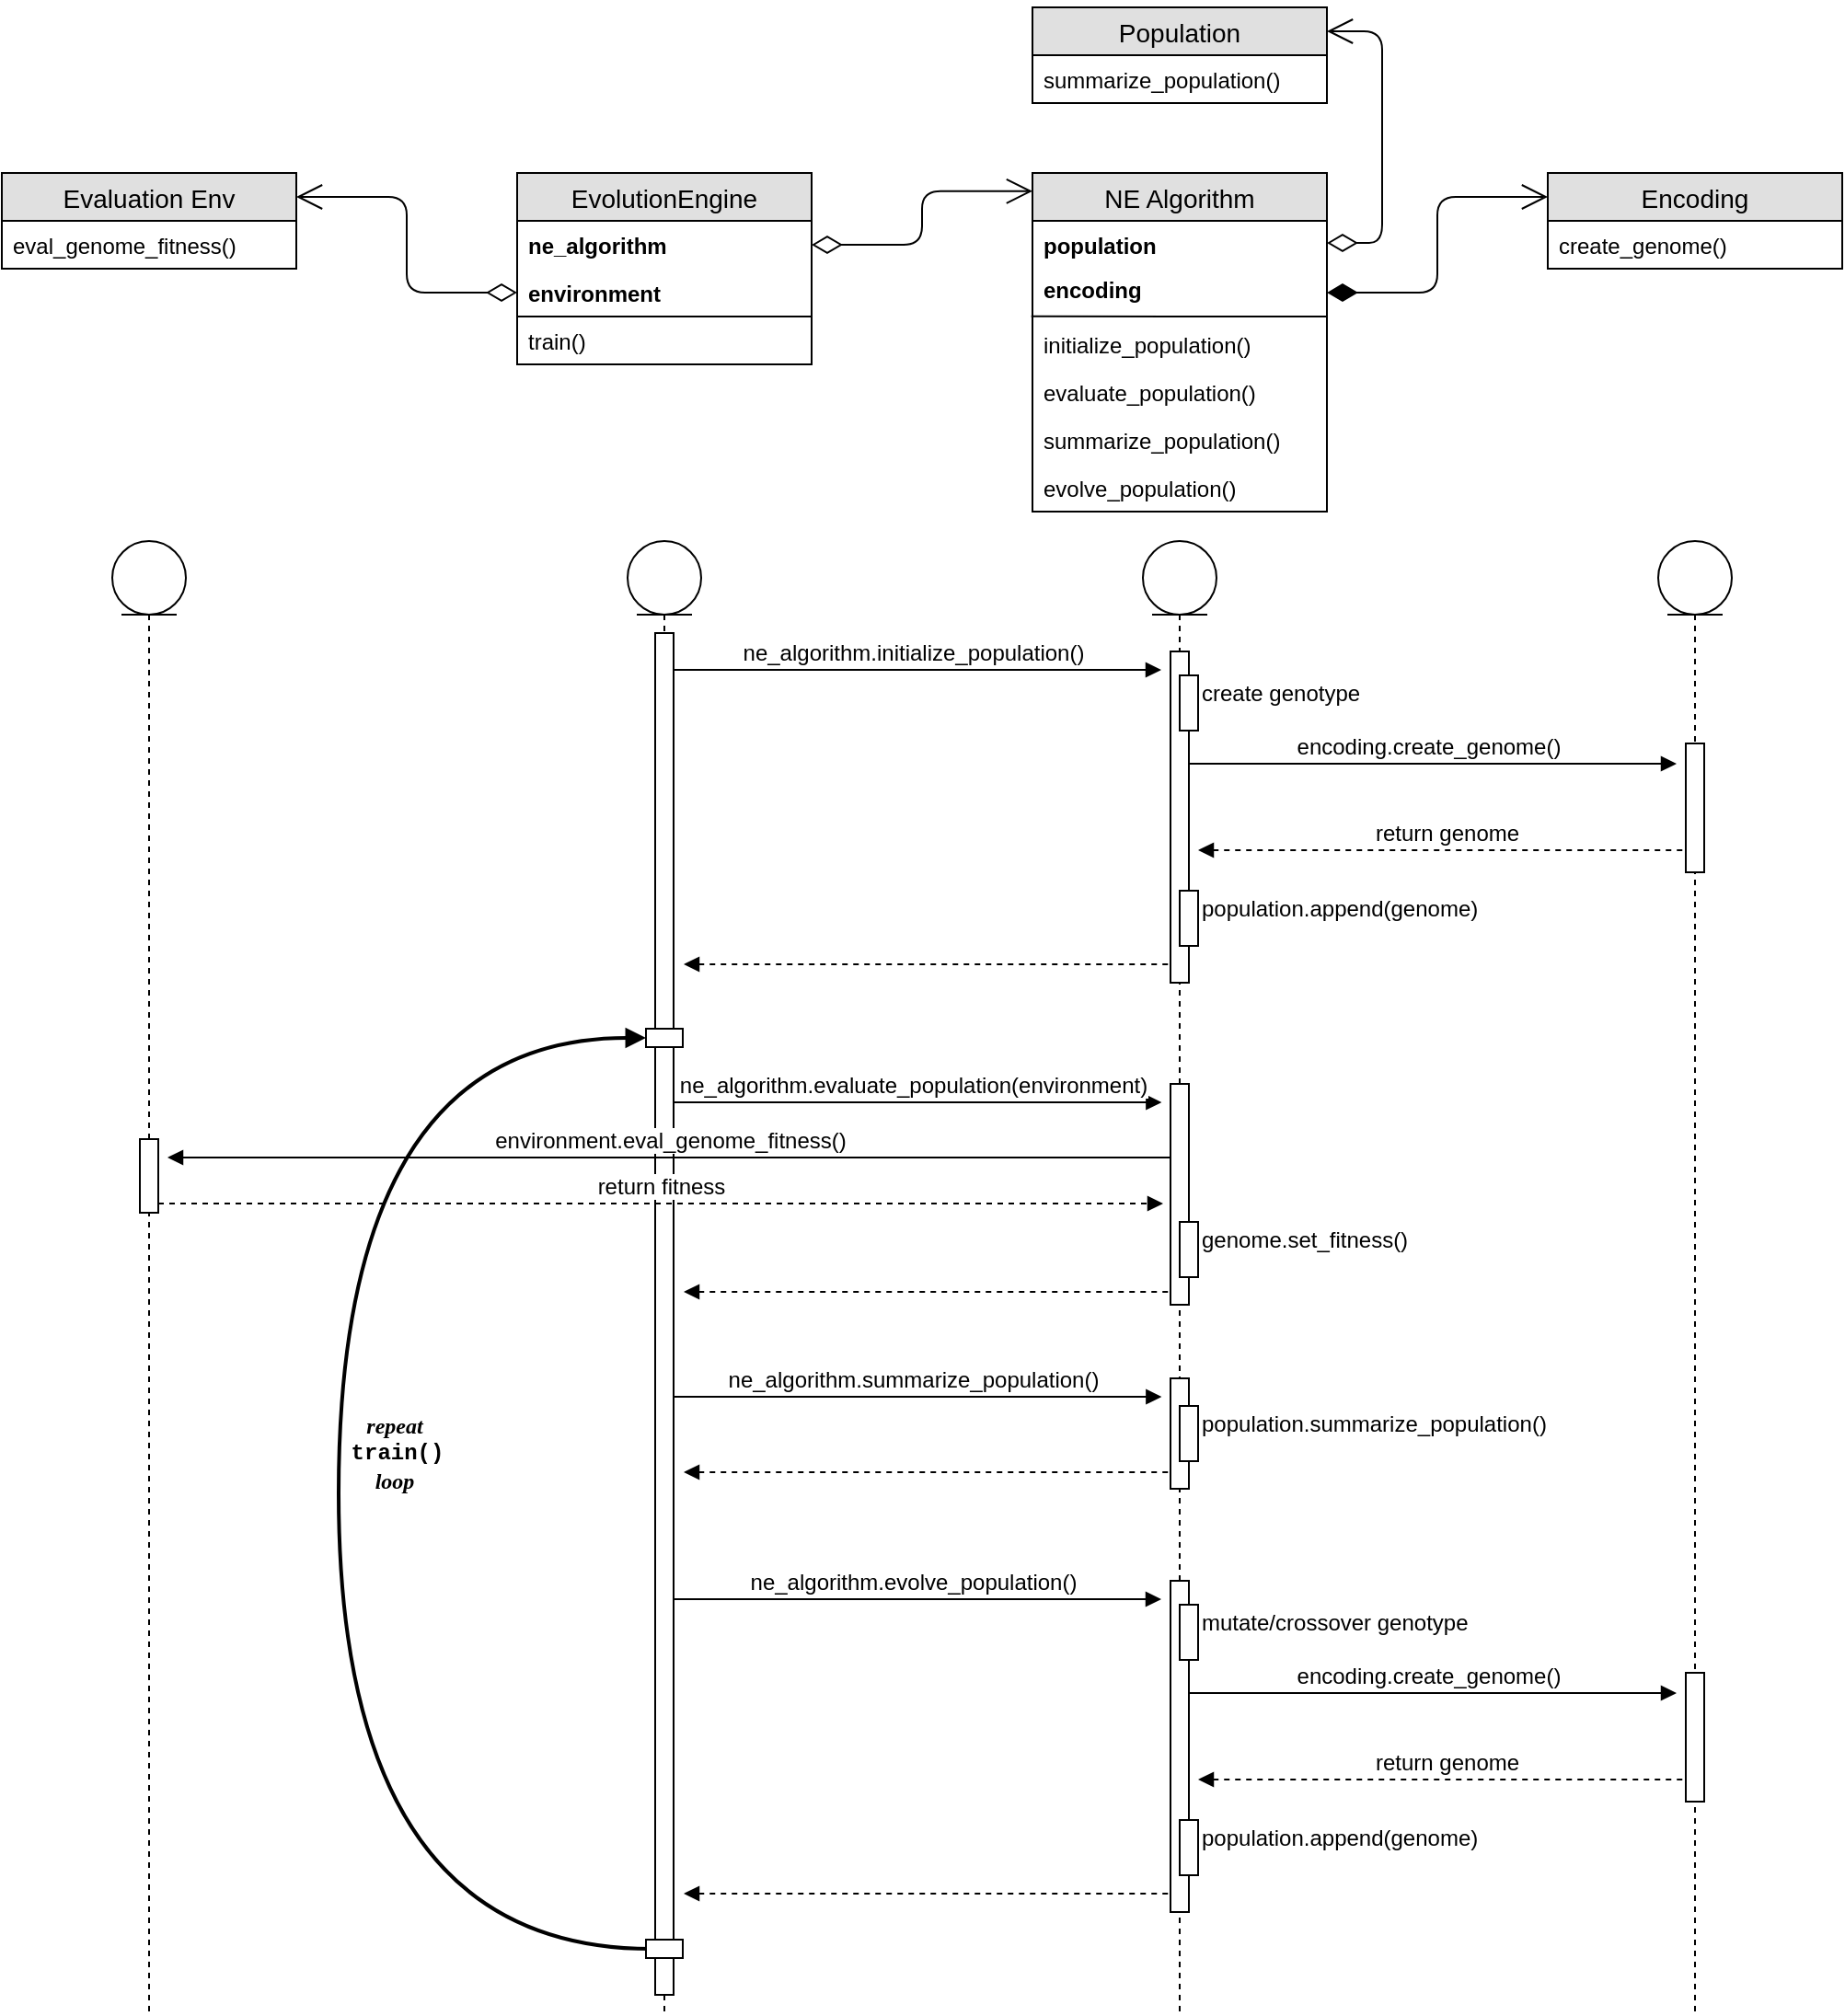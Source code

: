 <mxfile version="13.6.4" type="device"><diagram id="IApC3F73qu_7Cs0dcZ0t" name="Page-1"><mxGraphModel dx="2363" dy="1320" grid="1" gridSize="10" guides="1" tooltips="1" connect="1" arrows="1" fold="1" page="0" pageScale="1" pageWidth="850" pageHeight="1100" math="0" shadow="0"><root><mxCell id="0"/><mxCell id="1" parent="0"/><mxCell id="AbpniipO7Uu0qhivR_qx-54" value="&lt;div&gt;&lt;i&gt;repeat&lt;/i&gt;&lt;/div&gt;&lt;div&gt;&lt;i&gt;&amp;nbsp;&lt;/i&gt;&lt;font face=&quot;Courier New&quot;&gt;train()&lt;/font&gt;&lt;i&gt; &lt;br&gt;&lt;/i&gt;&lt;/div&gt;&lt;div&gt;&lt;i&gt;loop&lt;br&gt;&lt;/i&gt;&lt;/div&gt;" style="html=1;verticalAlign=bottom;endArrow=block;labelBackgroundColor=none;fontFamily=Verdana;fontSize=12;elbow=vertical;edgeStyle=orthogonalEdgeStyle;curved=1;strokeWidth=2;fontStyle=1" edge="1" parent="1"><mxGeometry x="-0.001" y="-30" relative="1" as="geometry"><mxPoint x="593" y="1085" as="sourcePoint"/><mxPoint x="590" y="590" as="targetPoint"/><Array as="points"><mxPoint x="423" y="1085"/><mxPoint x="423" y="590"/></Array><mxPoint as="offset"/></mxGeometry></mxCell><mxCell id="AbpniipO7Uu0qhivR_qx-44" value="&lt;font style=&quot;font-size: 12px&quot;&gt;ne_algorithm.evolve_population()&lt;/font&gt;" style="html=1;verticalAlign=bottom;endArrow=block;" edge="1" parent="1"><mxGeometry relative="1" as="geometry"><mxPoint x="599.324" y="895" as="sourcePoint"/><mxPoint x="870" y="895" as="targetPoint"/></mxGeometry></mxCell><mxCell id="AbpniipO7Uu0qhivR_qx-36" value="&lt;font style=&quot;font-size: 12px&quot;&gt;ne_algorithm.summarize_population()&lt;/font&gt;" style="html=1;verticalAlign=bottom;endArrow=block;" edge="1" parent="1"><mxGeometry relative="1" as="geometry"><mxPoint x="600" y="785" as="sourcePoint"/><mxPoint x="870.19" y="785" as="targetPoint"/></mxGeometry></mxCell><mxCell id="AbpniipO7Uu0qhivR_qx-34" value="" style="html=1;verticalAlign=bottom;endArrow=none;startArrow=block;startFill=1;endFill=0;dashed=1;" edge="1" parent="1"><mxGeometry relative="1" as="geometry"><mxPoint x="610.5" y="728" as="sourcePoint"/><mxPoint x="880.0" y="728" as="targetPoint"/></mxGeometry></mxCell><mxCell id="AbpniipO7Uu0qhivR_qx-28" value="&lt;font style=&quot;font-size: 12px&quot;&gt;ne_algorithm.evaluate_population(environment)&lt;/font&gt;" style="html=1;verticalAlign=bottom;endArrow=block;" edge="1" parent="1"><mxGeometry relative="1" as="geometry"><mxPoint x="600" y="625" as="sourcePoint"/><mxPoint x="870.19" y="625" as="targetPoint"/></mxGeometry></mxCell><mxCell id="AbpniipO7Uu0qhivR_qx-25" value="" style="html=1;verticalAlign=bottom;endArrow=none;startArrow=block;startFill=1;endFill=0;dashed=1;" edge="1" parent="1"><mxGeometry relative="1" as="geometry"><mxPoint x="610.5" y="550" as="sourcePoint"/><mxPoint x="880.0" y="550" as="targetPoint"/></mxGeometry></mxCell><mxCell id="AbpniipO7Uu0qhivR_qx-20" value="&lt;font style=&quot;font-size: 12px&quot;&gt;encoding.create_genome&lt;font style=&quot;font-size: 12px&quot;&gt;()&lt;/font&gt;&lt;/font&gt;" style="html=1;verticalAlign=bottom;endArrow=block;" edge="1" parent="1"><mxGeometry relative="1" as="geometry"><mxPoint x="879.5" y="441" as="sourcePoint"/><mxPoint x="1150" y="441" as="targetPoint"/></mxGeometry></mxCell><mxCell id="AbpniipO7Uu0qhivR_qx-21" value="&lt;font style=&quot;font-size: 12px&quot;&gt;return genome&lt;br&gt;&lt;/font&gt;" style="html=1;verticalAlign=bottom;endArrow=none;startArrow=block;startFill=1;endFill=0;dashed=1;" edge="1" parent="1"><mxGeometry relative="1" as="geometry"><mxPoint x="890" y="488" as="sourcePoint"/><mxPoint x="1159.5" y="488" as="targetPoint"/></mxGeometry></mxCell><mxCell id="AbpniipO7Uu0qhivR_qx-13" value="&lt;font style=&quot;font-size: 12px&quot;&gt;ne_algorithm.initialize_population()&lt;/font&gt;" style="html=1;verticalAlign=bottom;endArrow=block;" edge="1" parent="1" source="AbpniipO7Uu0qhivR_qx-9"><mxGeometry relative="1" as="geometry"><mxPoint x="650" y="390" as="sourcePoint"/><mxPoint x="870" y="390" as="targetPoint"/></mxGeometry></mxCell><mxCell id="NnpL7uGrCPb2P0R8XdP2-20" value="" style="group" parent="1" vertex="1" connectable="0"><mxGeometry x="800" y="30" width="160" height="156" as="geometry"/></mxCell><mxCell id="NnpL7uGrCPb2P0R8XdP2-21" value="Population" style="swimlane;fontStyle=0;childLayout=stackLayout;horizontal=1;startSize=26;fillColor=#e0e0e0;horizontalStack=0;resizeParent=1;resizeParentMax=0;resizeLast=0;collapsible=1;marginBottom=0;swimlaneFillColor=#ffffff;align=center;fontSize=14;" parent="NnpL7uGrCPb2P0R8XdP2-20" vertex="1"><mxGeometry width="160" height="52" as="geometry"><mxRectangle width="100" height="26" as="alternateBounds"/></mxGeometry></mxCell><mxCell id="NnpL7uGrCPb2P0R8XdP2-29" value="summarize_population()" style="text;strokeColor=none;fillColor=none;spacingLeft=4;spacingRight=4;overflow=hidden;rotatable=0;points=[[0,0.5],[1,0.5]];portConstraint=eastwest;fontSize=12;" parent="NnpL7uGrCPb2P0R8XdP2-21" vertex="1"><mxGeometry y="26" width="160" height="26" as="geometry"/></mxCell><mxCell id="NnpL7uGrCPb2P0R8XdP2-53" value="" style="endArrow=open;html=1;endSize=12;startArrow=diamondThin;startSize=14;startFill=0;edgeStyle=orthogonalEdgeStyle;align=left;verticalAlign=bottom;exitX=0;exitY=0.5;exitDx=0;exitDy=0;entryX=1;entryY=0.25;entryDx=0;entryDy=0;" parent="1" source="NnpL7uGrCPb2P0R8XdP2-14" target="NnpL7uGrCPb2P0R8XdP2-31" edge="1"><mxGeometry x="-1" y="3" relative="1" as="geometry"><mxPoint x="110" y="956" as="sourcePoint"/><mxPoint x="270" y="956" as="targetPoint"/></mxGeometry></mxCell><mxCell id="NnpL7uGrCPb2P0R8XdP2-67" value="" style="endArrow=open;html=1;endSize=12;startArrow=diamondThin;startSize=14;startFill=1;edgeStyle=orthogonalEdgeStyle;align=left;verticalAlign=bottom;entryX=0;entryY=0.25;entryDx=0;entryDy=0;exitX=1;exitY=0.5;exitDx=0;exitDy=0;" parent="1" target="NnpL7uGrCPb2P0R8XdP2-44" edge="1" source="orpDaCIWsfJaIS2Ko02s-3"><mxGeometry x="-1" y="3" relative="1" as="geometry"><mxPoint x="1040" y="796" as="sourcePoint"/><mxPoint x="990" y="1046" as="targetPoint"/></mxGeometry></mxCell><mxCell id="AbpniipO7Uu0qhivR_qx-3" value="" style="endArrow=open;html=1;endSize=12;startArrow=diamondThin;startSize=14;startFill=0;edgeStyle=orthogonalEdgeStyle;align=left;verticalAlign=bottom;exitX=1;exitY=0.5;exitDx=0;exitDy=0;entryX=0;entryY=0.054;entryDx=0;entryDy=0;entryPerimeter=0;" edge="1" parent="1" source="NnpL7uGrCPb2P0R8XdP2-13" target="orpDaCIWsfJaIS2Ko02s-2"><mxGeometry x="-1" y="3" relative="1" as="geometry"><mxPoint x="100" y="723" as="sourcePoint"/><mxPoint x="740" y="120" as="targetPoint"/></mxGeometry></mxCell><mxCell id="AbpniipO7Uu0qhivR_qx-4" value="" style="endArrow=open;html=1;endSize=12;startArrow=diamondThin;startSize=14;startFill=0;edgeStyle=orthogonalEdgeStyle;align=left;verticalAlign=bottom;exitX=1;exitY=0.5;exitDx=0;exitDy=0;entryX=1;entryY=0.25;entryDx=0;entryDy=0;" edge="1" parent="1" source="AbpniipO7Uu0qhivR_qx-1" target="NnpL7uGrCPb2P0R8XdP2-21"><mxGeometry x="-1" y="3" relative="1" as="geometry"><mxPoint x="980" y="230" as="sourcePoint"/><mxPoint x="1030" y="-20" as="targetPoint"/><Array as="points"><mxPoint x="990" y="158"/><mxPoint x="990" y="43"/></Array></mxGeometry></mxCell><mxCell id="NnpL7uGrCPb2P0R8XdP2-31" value="Evaluation Env" style="swimlane;fontStyle=0;childLayout=stackLayout;horizontal=1;startSize=26;fillColor=#e0e0e0;horizontalStack=0;resizeParent=1;resizeParentMax=0;resizeLast=0;collapsible=1;marginBottom=0;swimlaneFillColor=#ffffff;align=center;fontSize=14;strokeColor=#000000;" parent="1" vertex="1"><mxGeometry x="240" y="120" width="160" height="52" as="geometry"/></mxCell><mxCell id="NnpL7uGrCPb2P0R8XdP2-32" value="eval_genome_fitness()" style="text;strokeColor=none;fillColor=none;spacingLeft=4;spacingRight=4;overflow=hidden;rotatable=0;points=[[0,0.5],[1,0.5]];portConstraint=eastwest;fontSize=12;" parent="NnpL7uGrCPb2P0R8XdP2-31" vertex="1"><mxGeometry y="26" width="160" height="26" as="geometry"/></mxCell><mxCell id="NnpL7uGrCPb2P0R8XdP2-12" value="EvolutionEngine" style="swimlane;fontStyle=0;childLayout=stackLayout;horizontal=1;startSize=26;fillColor=#e0e0e0;horizontalStack=0;resizeParent=1;resizeParentMax=0;resizeLast=0;collapsible=1;marginBottom=0;swimlaneFillColor=#ffffff;align=center;fontSize=14;" parent="1" vertex="1"><mxGeometry x="520" y="120" width="160" height="104" as="geometry"/></mxCell><mxCell id="NnpL7uGrCPb2P0R8XdP2-13" value="ne_algorithm" style="text;strokeColor=none;fillColor=none;spacingLeft=4;spacingRight=4;overflow=hidden;rotatable=0;points=[[0,0.5],[1,0.5]];portConstraint=eastwest;fontSize=12;fontStyle=1" parent="NnpL7uGrCPb2P0R8XdP2-12" vertex="1"><mxGeometry y="26" width="160" height="26" as="geometry"/></mxCell><mxCell id="NnpL7uGrCPb2P0R8XdP2-14" value="environment" style="text;strokeColor=none;fillColor=none;spacingLeft=4;spacingRight=4;overflow=hidden;rotatable=0;points=[[0,0.5],[1,0.5]];portConstraint=eastwest;fontSize=12;fontStyle=1" parent="NnpL7uGrCPb2P0R8XdP2-12" vertex="1"><mxGeometry y="52" width="160" height="26" as="geometry"/></mxCell><mxCell id="NnpL7uGrCPb2P0R8XdP2-18" value="" style="endArrow=none;html=1;entryX=1;entryY=0.001;entryDx=0;entryDy=0;entryPerimeter=0;" parent="NnpL7uGrCPb2P0R8XdP2-12" target="NnpL7uGrCPb2P0R8XdP2-15" edge="1"><mxGeometry width="50" height="50" relative="1" as="geometry"><mxPoint y="78" as="sourcePoint"/><mxPoint x="130" y="190" as="targetPoint"/><Array as="points"/></mxGeometry></mxCell><mxCell id="NnpL7uGrCPb2P0R8XdP2-15" value="train()" style="text;strokeColor=none;fillColor=none;spacingLeft=4;spacingRight=4;overflow=hidden;rotatable=0;points=[[0,0.5],[1,0.5]];portConstraint=eastwest;fontSize=12;" parent="NnpL7uGrCPb2P0R8XdP2-12" vertex="1"><mxGeometry y="78" width="160" height="26" as="geometry"/></mxCell><mxCell id="orpDaCIWsfJaIS2Ko02s-2" value="NE Algorithm" style="swimlane;fontStyle=0;childLayout=stackLayout;horizontal=1;startSize=26;fillColor=#e0e0e0;horizontalStack=0;resizeParent=1;resizeParentMax=0;resizeLast=0;collapsible=1;marginBottom=0;swimlaneFillColor=#ffffff;align=center;fontSize=14;" parent="1" vertex="1"><mxGeometry x="800" y="120" width="160" height="184" as="geometry"><mxRectangle width="100" height="26" as="alternateBounds"/></mxGeometry></mxCell><mxCell id="AbpniipO7Uu0qhivR_qx-1" value="population" style="text;strokeColor=none;fillColor=none;spacingLeft=4;spacingRight=4;overflow=hidden;rotatable=0;points=[[0,0.5],[1,0.5]];portConstraint=eastwest;fontSize=12;fontStyle=1" vertex="1" parent="orpDaCIWsfJaIS2Ko02s-2"><mxGeometry y="26" width="160" height="24" as="geometry"/></mxCell><mxCell id="orpDaCIWsfJaIS2Ko02s-3" value="encoding" style="text;strokeColor=none;fillColor=none;spacingLeft=4;spacingRight=4;overflow=hidden;rotatable=0;points=[[0,0.5],[1,0.5]];portConstraint=eastwest;fontSize=12;fontStyle=1" parent="orpDaCIWsfJaIS2Ko02s-2" vertex="1"><mxGeometry y="50" width="160" height="30" as="geometry"/></mxCell><mxCell id="orpDaCIWsfJaIS2Ko02s-4" value="" style="endArrow=none;html=1;entryX=1;entryY=-0.077;entryDx=0;entryDy=0;entryPerimeter=0;exitX=-0.004;exitY=0.931;exitDx=0;exitDy=0;exitPerimeter=0;" parent="orpDaCIWsfJaIS2Ko02s-2" source="orpDaCIWsfJaIS2Ko02s-3" target="orpDaCIWsfJaIS2Ko02s-5" edge="1"><mxGeometry width="50" height="50" relative="1" as="geometry"><mxPoint x="263.529" y="66" as="sourcePoint"/><mxPoint x="122.353" y="190" as="targetPoint"/><Array as="points"/></mxGeometry></mxCell><mxCell id="orpDaCIWsfJaIS2Ko02s-5" value="initialize_population()" style="text;strokeColor=none;fillColor=none;spacingLeft=4;spacingRight=4;overflow=hidden;rotatable=0;points=[[0,0.5],[1,0.5]];portConstraint=eastwest;fontSize=12;" parent="orpDaCIWsfJaIS2Ko02s-2" vertex="1"><mxGeometry y="80" width="160" height="26" as="geometry"/></mxCell><mxCell id="orpDaCIWsfJaIS2Ko02s-6" value="evaluate_population()" style="text;strokeColor=none;fillColor=none;spacingLeft=4;spacingRight=4;overflow=hidden;rotatable=0;points=[[0,0.5],[1,0.5]];portConstraint=eastwest;fontSize=12;" parent="orpDaCIWsfJaIS2Ko02s-2" vertex="1"><mxGeometry y="106" width="160" height="26" as="geometry"/></mxCell><mxCell id="orpDaCIWsfJaIS2Ko02s-7" value="summarize_population()" style="text;strokeColor=none;fillColor=none;spacingLeft=4;spacingRight=4;overflow=hidden;rotatable=0;points=[[0,0.5],[1,0.5]];portConstraint=eastwest;fontSize=12;" parent="orpDaCIWsfJaIS2Ko02s-2" vertex="1"><mxGeometry y="132" width="160" height="26" as="geometry"/></mxCell><mxCell id="orpDaCIWsfJaIS2Ko02s-8" value="evolve_population()" style="text;strokeColor=none;fillColor=none;spacingLeft=4;spacingRight=4;overflow=hidden;rotatable=0;points=[[0,0.5],[1,0.5]];portConstraint=eastwest;fontSize=12;" parent="orpDaCIWsfJaIS2Ko02s-2" vertex="1"><mxGeometry y="158" width="160" height="26" as="geometry"/></mxCell><mxCell id="NnpL7uGrCPb2P0R8XdP2-44" value="Encoding" style="swimlane;fontStyle=0;childLayout=stackLayout;horizontal=1;startSize=26;fillColor=#e0e0e0;horizontalStack=0;resizeParent=1;resizeParentMax=0;resizeLast=0;collapsible=1;marginBottom=0;swimlaneFillColor=#ffffff;align=center;fontSize=14;strokeColor=#000000;" parent="1" vertex="1"><mxGeometry x="1080" y="120" width="160" height="52" as="geometry"/></mxCell><mxCell id="NnpL7uGrCPb2P0R8XdP2-45" value="create_genome()" style="text;strokeColor=none;fillColor=none;spacingLeft=4;spacingRight=4;overflow=hidden;rotatable=0;points=[[0,0.5],[1,0.5]];portConstraint=eastwest;fontSize=12;" parent="NnpL7uGrCPb2P0R8XdP2-44" vertex="1"><mxGeometry y="26" width="160" height="26" as="geometry"/></mxCell><mxCell id="AbpniipO7Uu0qhivR_qx-5" value="" style="shape=umlLifeline;participant=umlEntity;perimeter=lifelinePerimeter;whiteSpace=wrap;html=1;container=1;collapsible=0;recursiveResize=0;verticalAlign=top;spacingTop=36;labelBackgroundColor=#ffffff;outlineConnect=0;strokeColor=#000000;" vertex="1" parent="1"><mxGeometry x="860" y="320" width="40" height="800" as="geometry"/></mxCell><mxCell id="AbpniipO7Uu0qhivR_qx-14" value="" style="html=1;points=[];perimeter=orthogonalPerimeter;strokeColor=#000000;" vertex="1" parent="AbpniipO7Uu0qhivR_qx-5"><mxGeometry x="15" y="60" width="10" height="180" as="geometry"/></mxCell><mxCell id="AbpniipO7Uu0qhivR_qx-26" value="" style="html=1;points=[];perimeter=orthogonalPerimeter;strokeColor=#000000;" vertex="1" parent="AbpniipO7Uu0qhivR_qx-5"><mxGeometry x="15" y="295" width="10" height="120" as="geometry"/></mxCell><mxCell id="AbpniipO7Uu0qhivR_qx-8" value="" style="shape=umlLifeline;participant=umlEntity;perimeter=lifelinePerimeter;whiteSpace=wrap;html=1;container=1;collapsible=0;recursiveResize=0;verticalAlign=top;spacingTop=36;labelBackgroundColor=#ffffff;outlineConnect=0;strokeColor=#000000;" vertex="1" parent="1"><mxGeometry x="1140" y="320" width="40" height="800" as="geometry"/></mxCell><mxCell id="AbpniipO7Uu0qhivR_qx-9" value="" style="shape=umlLifeline;participant=umlEntity;perimeter=lifelinePerimeter;whiteSpace=wrap;html=1;container=1;collapsible=0;recursiveResize=0;verticalAlign=top;spacingTop=36;labelBackgroundColor=#ffffff;outlineConnect=0;strokeColor=#000000;" vertex="1" parent="1"><mxGeometry x="580" y="320" width="40" height="800" as="geometry"/></mxCell><mxCell id="AbpniipO7Uu0qhivR_qx-11" value="" style="html=1;points=[];perimeter=orthogonalPerimeter;strokeColor=#000000;" vertex="1" parent="AbpniipO7Uu0qhivR_qx-9"><mxGeometry x="15" y="50" width="10" height="740" as="geometry"/></mxCell><mxCell id="AbpniipO7Uu0qhivR_qx-53" value="" style="html=1;points=[];perimeter=orthogonalPerimeter;strokeColor=#000000;" vertex="1" parent="AbpniipO7Uu0qhivR_qx-9"><mxGeometry x="10" y="265" width="20" height="10" as="geometry"/></mxCell><mxCell id="AbpniipO7Uu0qhivR_qx-52" value="" style="html=1;points=[];perimeter=orthogonalPerimeter;strokeColor=#000000;" vertex="1" parent="AbpniipO7Uu0qhivR_qx-9"><mxGeometry x="10" y="760" width="20" height="10" as="geometry"/></mxCell><mxCell id="AbpniipO7Uu0qhivR_qx-10" value="" style="shape=umlLifeline;participant=umlEntity;perimeter=lifelinePerimeter;whiteSpace=wrap;html=1;container=1;collapsible=0;recursiveResize=0;verticalAlign=top;spacingTop=36;labelBackgroundColor=#ffffff;outlineConnect=0;strokeColor=#000000;" vertex="1" parent="1"><mxGeometry x="300" y="320" width="40" height="800" as="geometry"/></mxCell><mxCell id="AbpniipO7Uu0qhivR_qx-16" value="" style="html=1;points=[];perimeter=orthogonalPerimeter;strokeColor=#000000;" vertex="1" parent="1"><mxGeometry x="880" y="393" width="10" height="30" as="geometry"/></mxCell><mxCell id="AbpniipO7Uu0qhivR_qx-17" value="create genotype" style="text;html=1;resizable=0;points=[];autosize=1;align=left;verticalAlign=top;spacingTop=-4;" vertex="1" parent="1"><mxGeometry x="890" y="393" width="100" height="20" as="geometry"/></mxCell><mxCell id="AbpniipO7Uu0qhivR_qx-19" value="" style="html=1;points=[];perimeter=orthogonalPerimeter;strokeColor=#000000;" vertex="1" parent="1"><mxGeometry x="1155" y="430" width="10" height="70" as="geometry"/></mxCell><mxCell id="AbpniipO7Uu0qhivR_qx-23" value="" style="html=1;points=[];perimeter=orthogonalPerimeter;strokeColor=#000000;" vertex="1" parent="1"><mxGeometry x="880" y="510" width="10" height="30" as="geometry"/></mxCell><mxCell id="AbpniipO7Uu0qhivR_qx-24" value="population.append(genome)" style="text;html=1;resizable=0;points=[];autosize=1;align=left;verticalAlign=top;spacingTop=-4;" vertex="1" parent="1"><mxGeometry x="890" y="510" width="170" height="20" as="geometry"/></mxCell><mxCell id="AbpniipO7Uu0qhivR_qx-30" value="" style="html=1;points=[];perimeter=orthogonalPerimeter;strokeColor=#000000;" vertex="1" parent="1"><mxGeometry x="315" y="645" width="10" height="40" as="geometry"/></mxCell><mxCell id="AbpniipO7Uu0qhivR_qx-31" value="&lt;font style=&quot;font-size: 12px&quot;&gt;return fitness&lt;/font&gt;" style="html=1;verticalAlign=bottom;endArrow=block;startArrow=none;startFill=0;endFill=1;exitX=1.267;exitY=0.1;exitDx=0;exitDy=0;exitPerimeter=0;dashed=1;" edge="1" parent="1"><mxGeometry relative="1" as="geometry"><mxPoint x="325" y="680" as="sourcePoint"/><mxPoint x="871" y="680" as="targetPoint"/></mxGeometry></mxCell><mxCell id="AbpniipO7Uu0qhivR_qx-32" value="" style="html=1;points=[];perimeter=orthogonalPerimeter;strokeColor=#000000;" vertex="1" parent="1"><mxGeometry x="880" y="690" width="10" height="30" as="geometry"/></mxCell><mxCell id="AbpniipO7Uu0qhivR_qx-33" value="genome.set_fitness()" style="text;html=1;resizable=0;points=[];autosize=1;align=left;verticalAlign=top;spacingTop=-4;" vertex="1" parent="1"><mxGeometry x="890" y="690" width="130" height="20" as="geometry"/></mxCell><mxCell id="AbpniipO7Uu0qhivR_qx-29" value="&lt;font style=&quot;font-size: 12px&quot;&gt;environment.eval_genome_fitness()&lt;/font&gt;" style="html=1;verticalAlign=bottom;endArrow=none;startArrow=block;startFill=1;endFill=0;" edge="1" parent="1"><mxGeometry relative="1" as="geometry"><mxPoint x="330" y="655" as="sourcePoint"/><mxPoint x="875" y="655" as="targetPoint"/></mxGeometry></mxCell><mxCell id="AbpniipO7Uu0qhivR_qx-35" value="" style="html=1;verticalAlign=bottom;endArrow=none;startArrow=block;startFill=1;endFill=0;dashed=1;" edge="1" parent="1"><mxGeometry relative="1" as="geometry"><mxPoint x="610.5" y="826" as="sourcePoint"/><mxPoint x="880.0" y="826" as="targetPoint"/></mxGeometry></mxCell><mxCell id="AbpniipO7Uu0qhivR_qx-37" value="" style="html=1;points=[];perimeter=orthogonalPerimeter;strokeColor=#000000;" vertex="1" parent="1"><mxGeometry x="875" y="775" width="10" height="60" as="geometry"/></mxCell><mxCell id="AbpniipO7Uu0qhivR_qx-39" value="" style="html=1;points=[];perimeter=orthogonalPerimeter;strokeColor=#000000;" vertex="1" parent="1"><mxGeometry x="880" y="790" width="10" height="30" as="geometry"/></mxCell><mxCell id="AbpniipO7Uu0qhivR_qx-40" value="population.summarize_population()" style="text;html=1;resizable=0;points=[];autosize=1;align=left;verticalAlign=top;spacingTop=-4;" vertex="1" parent="1"><mxGeometry x="890" y="790" width="200" height="20" as="geometry"/></mxCell><mxCell id="AbpniipO7Uu0qhivR_qx-41" value="" style="html=1;verticalAlign=bottom;endArrow=none;startArrow=block;startFill=1;endFill=0;dashed=1;" edge="1" parent="1"><mxGeometry relative="1" as="geometry"><mxPoint x="610.5" y="1055" as="sourcePoint"/><mxPoint x="880.0" y="1055" as="targetPoint"/></mxGeometry></mxCell><mxCell id="AbpniipO7Uu0qhivR_qx-42" value="&lt;font style=&quot;font-size: 12px&quot;&gt;encoding.create_genome&lt;font style=&quot;font-size: 12px&quot;&gt;()&lt;/font&gt;&lt;/font&gt;" style="html=1;verticalAlign=bottom;endArrow=block;" edge="1" parent="1"><mxGeometry relative="1" as="geometry"><mxPoint x="879.5" y="946" as="sourcePoint"/><mxPoint x="1150" y="946" as="targetPoint"/></mxGeometry></mxCell><mxCell id="AbpniipO7Uu0qhivR_qx-43" value="&lt;font style=&quot;font-size: 12px&quot;&gt;return genome&lt;br&gt;&lt;/font&gt;" style="html=1;verticalAlign=bottom;endArrow=none;startArrow=block;startFill=1;endFill=0;dashed=1;" edge="1" parent="1"><mxGeometry relative="1" as="geometry"><mxPoint x="890" y="993" as="sourcePoint"/><mxPoint x="1159.5" y="993" as="targetPoint"/></mxGeometry></mxCell><mxCell id="AbpniipO7Uu0qhivR_qx-45" value="" style="html=1;points=[];perimeter=orthogonalPerimeter;strokeColor=#000000;" vertex="1" parent="1"><mxGeometry x="875" y="885" width="10" height="180" as="geometry"/></mxCell><mxCell id="AbpniipO7Uu0qhivR_qx-46" value="" style="html=1;points=[];perimeter=orthogonalPerimeter;strokeColor=#000000;" vertex="1" parent="1"><mxGeometry x="880" y="898" width="10" height="30" as="geometry"/></mxCell><mxCell id="AbpniipO7Uu0qhivR_qx-47" value="mutate/crossover genotype" style="text;html=1;resizable=0;points=[];autosize=1;align=left;verticalAlign=top;spacingTop=-4;" vertex="1" parent="1"><mxGeometry x="890" y="898" width="160" height="20" as="geometry"/></mxCell><mxCell id="AbpniipO7Uu0qhivR_qx-48" value="" style="html=1;points=[];perimeter=orthogonalPerimeter;strokeColor=#000000;" vertex="1" parent="1"><mxGeometry x="1155" y="935" width="10" height="70" as="geometry"/></mxCell><mxCell id="AbpniipO7Uu0qhivR_qx-49" value="" style="html=1;points=[];perimeter=orthogonalPerimeter;strokeColor=#000000;" vertex="1" parent="1"><mxGeometry x="880" y="1015" width="10" height="30" as="geometry"/></mxCell><mxCell id="AbpniipO7Uu0qhivR_qx-50" value="population.append(genome)" style="text;html=1;resizable=0;points=[];autosize=1;align=left;verticalAlign=top;spacingTop=-4;" vertex="1" parent="1"><mxGeometry x="890" y="1015" width="170" height="20" as="geometry"/></mxCell></root></mxGraphModel></diagram></mxfile>